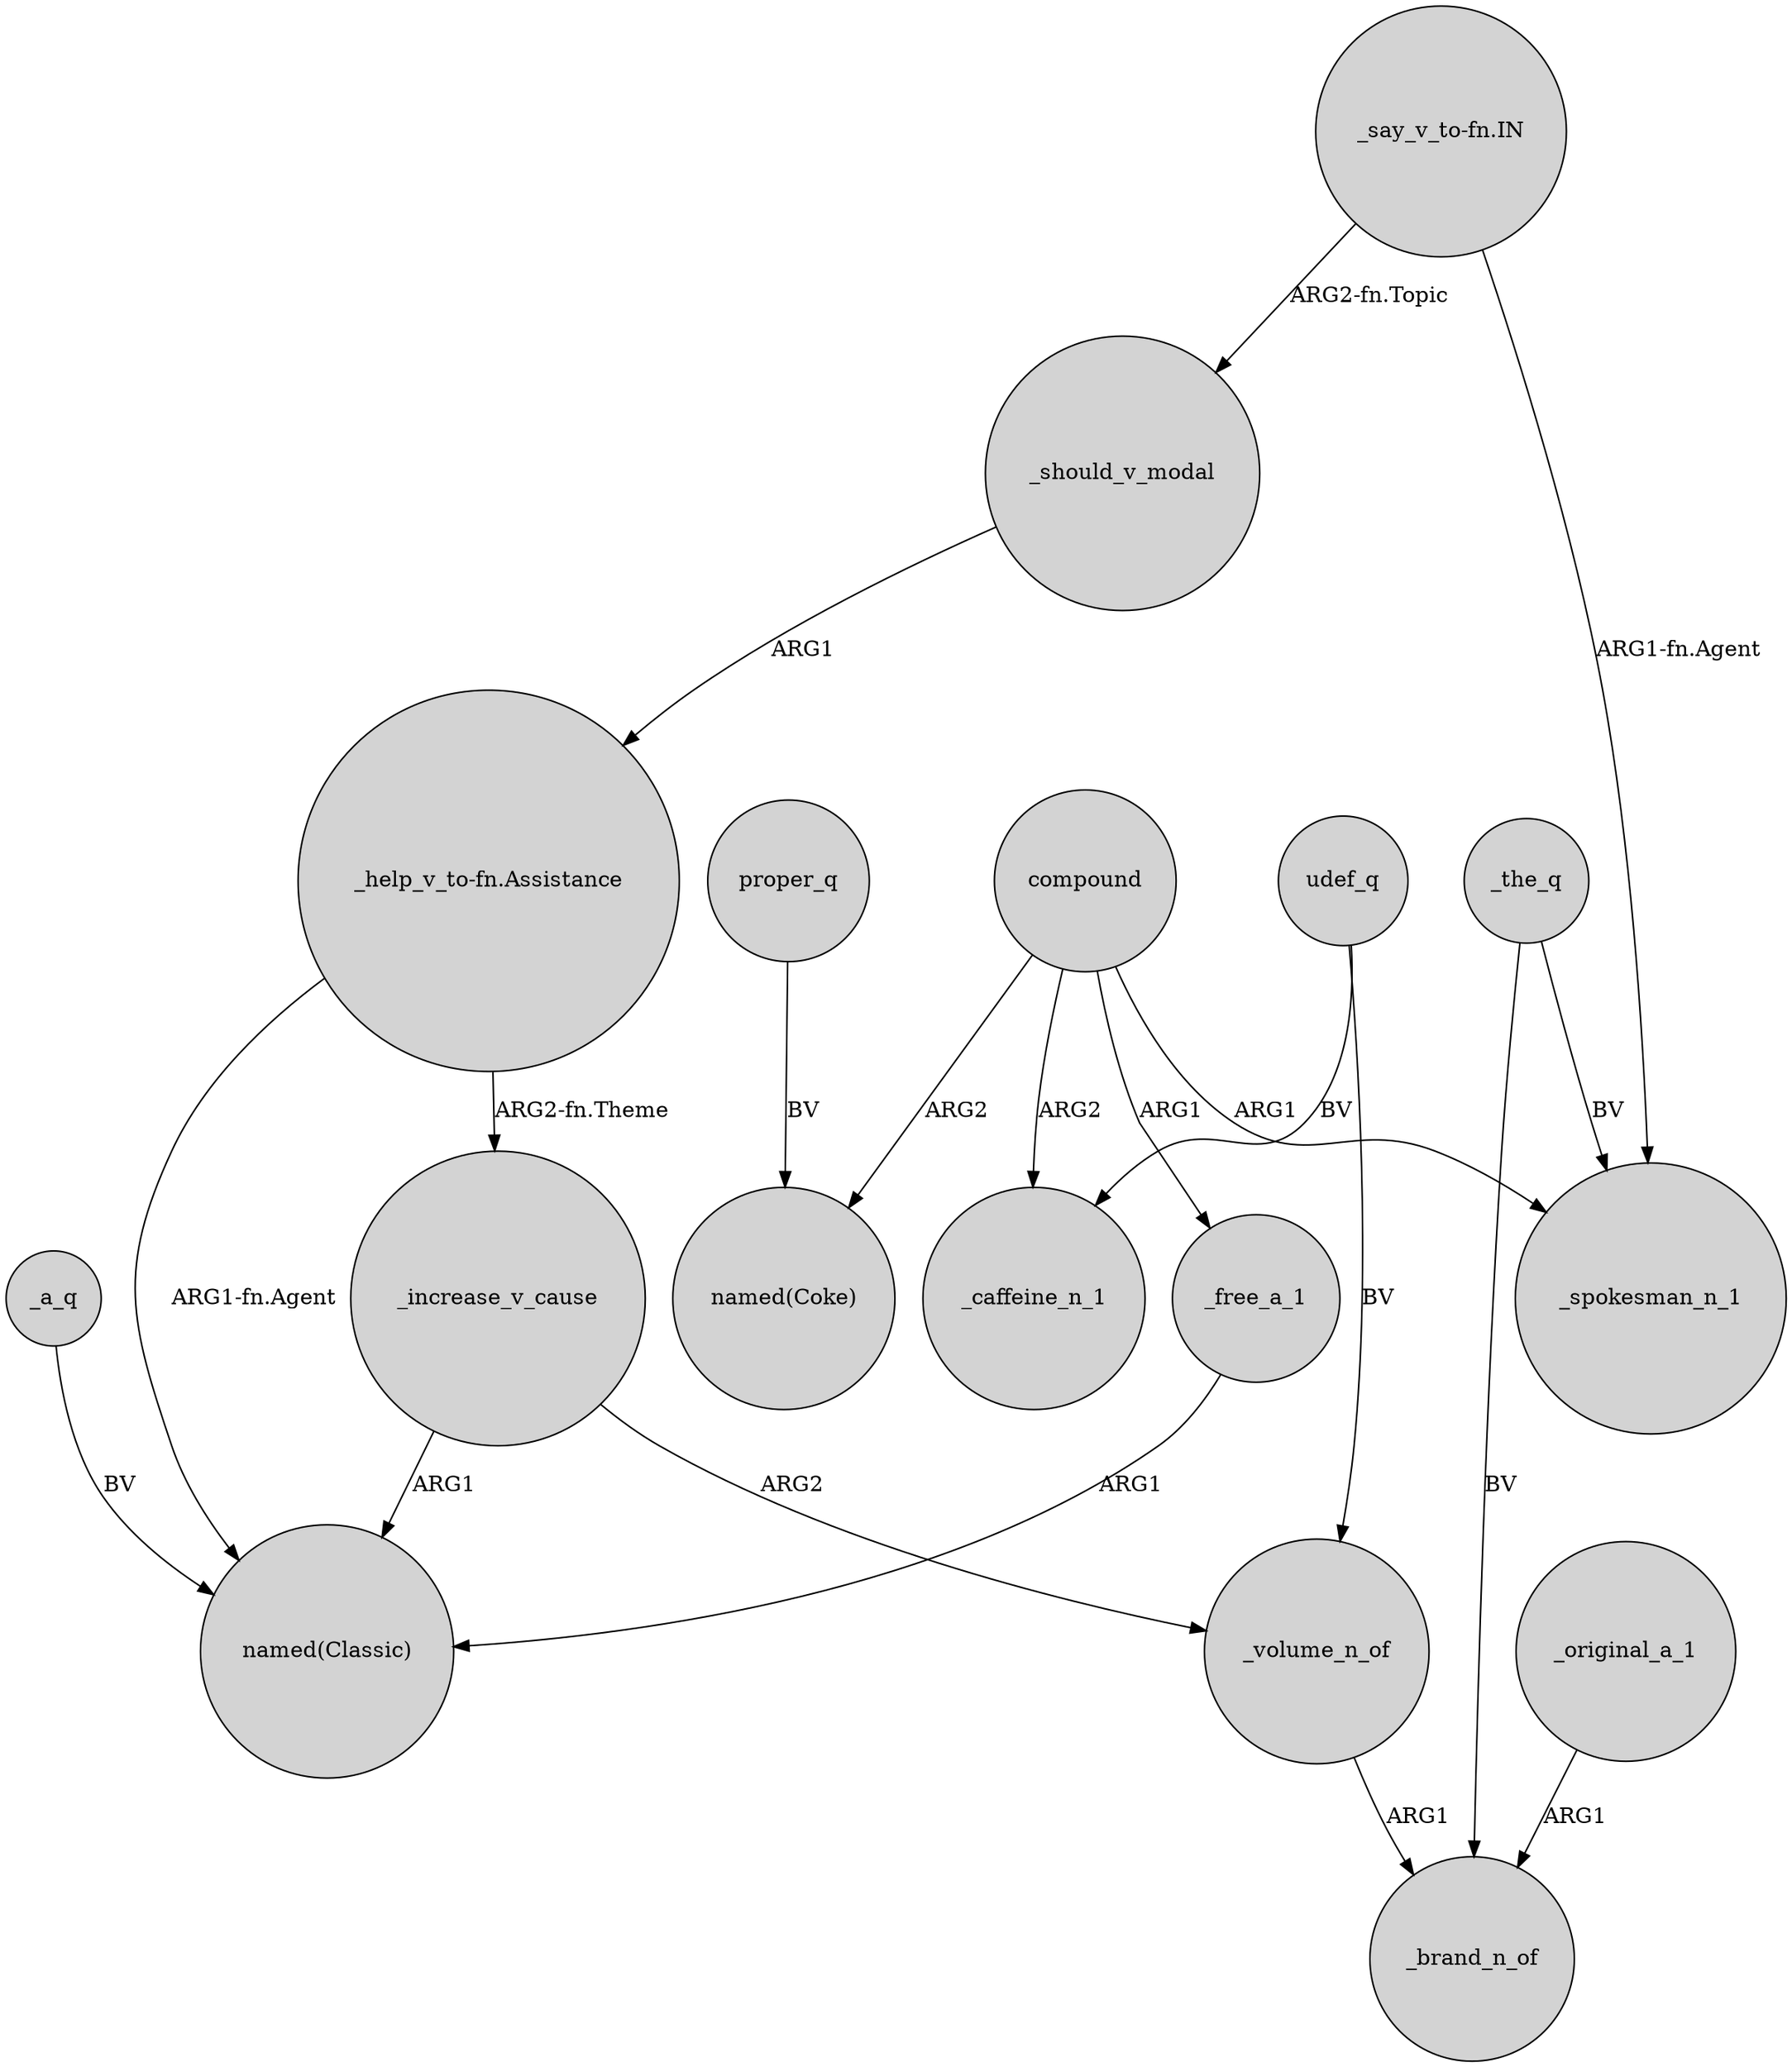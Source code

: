 digraph {
	node [shape=circle style=filled]
	compound -> _free_a_1 [label=ARG1]
	_increase_v_cause -> _volume_n_of [label=ARG2]
	compound -> "named(Coke)" [label=ARG2]
	_the_q -> _brand_n_of [label=BV]
	udef_q -> _volume_n_of [label=BV]
	udef_q -> _caffeine_n_1 [label=BV]
	_a_q -> "named(Classic)" [label=BV]
	_free_a_1 -> "named(Classic)" [label=ARG1]
	_increase_v_cause -> "named(Classic)" [label=ARG1]
	proper_q -> "named(Coke)" [label=BV]
	compound -> _caffeine_n_1 [label=ARG2]
	"_say_v_to-fn.IN" -> _spokesman_n_1 [label="ARG1-fn.Agent"]
	"_help_v_to-fn.Assistance" -> "named(Classic)" [label="ARG1-fn.Agent"]
	"_say_v_to-fn.IN" -> _should_v_modal [label="ARG2-fn.Topic"]
	"_help_v_to-fn.Assistance" -> _increase_v_cause [label="ARG2-fn.Theme"]
	compound -> _spokesman_n_1 [label=ARG1]
	_original_a_1 -> _brand_n_of [label=ARG1]
	_volume_n_of -> _brand_n_of [label=ARG1]
	_should_v_modal -> "_help_v_to-fn.Assistance" [label=ARG1]
	_the_q -> _spokesman_n_1 [label=BV]
}
